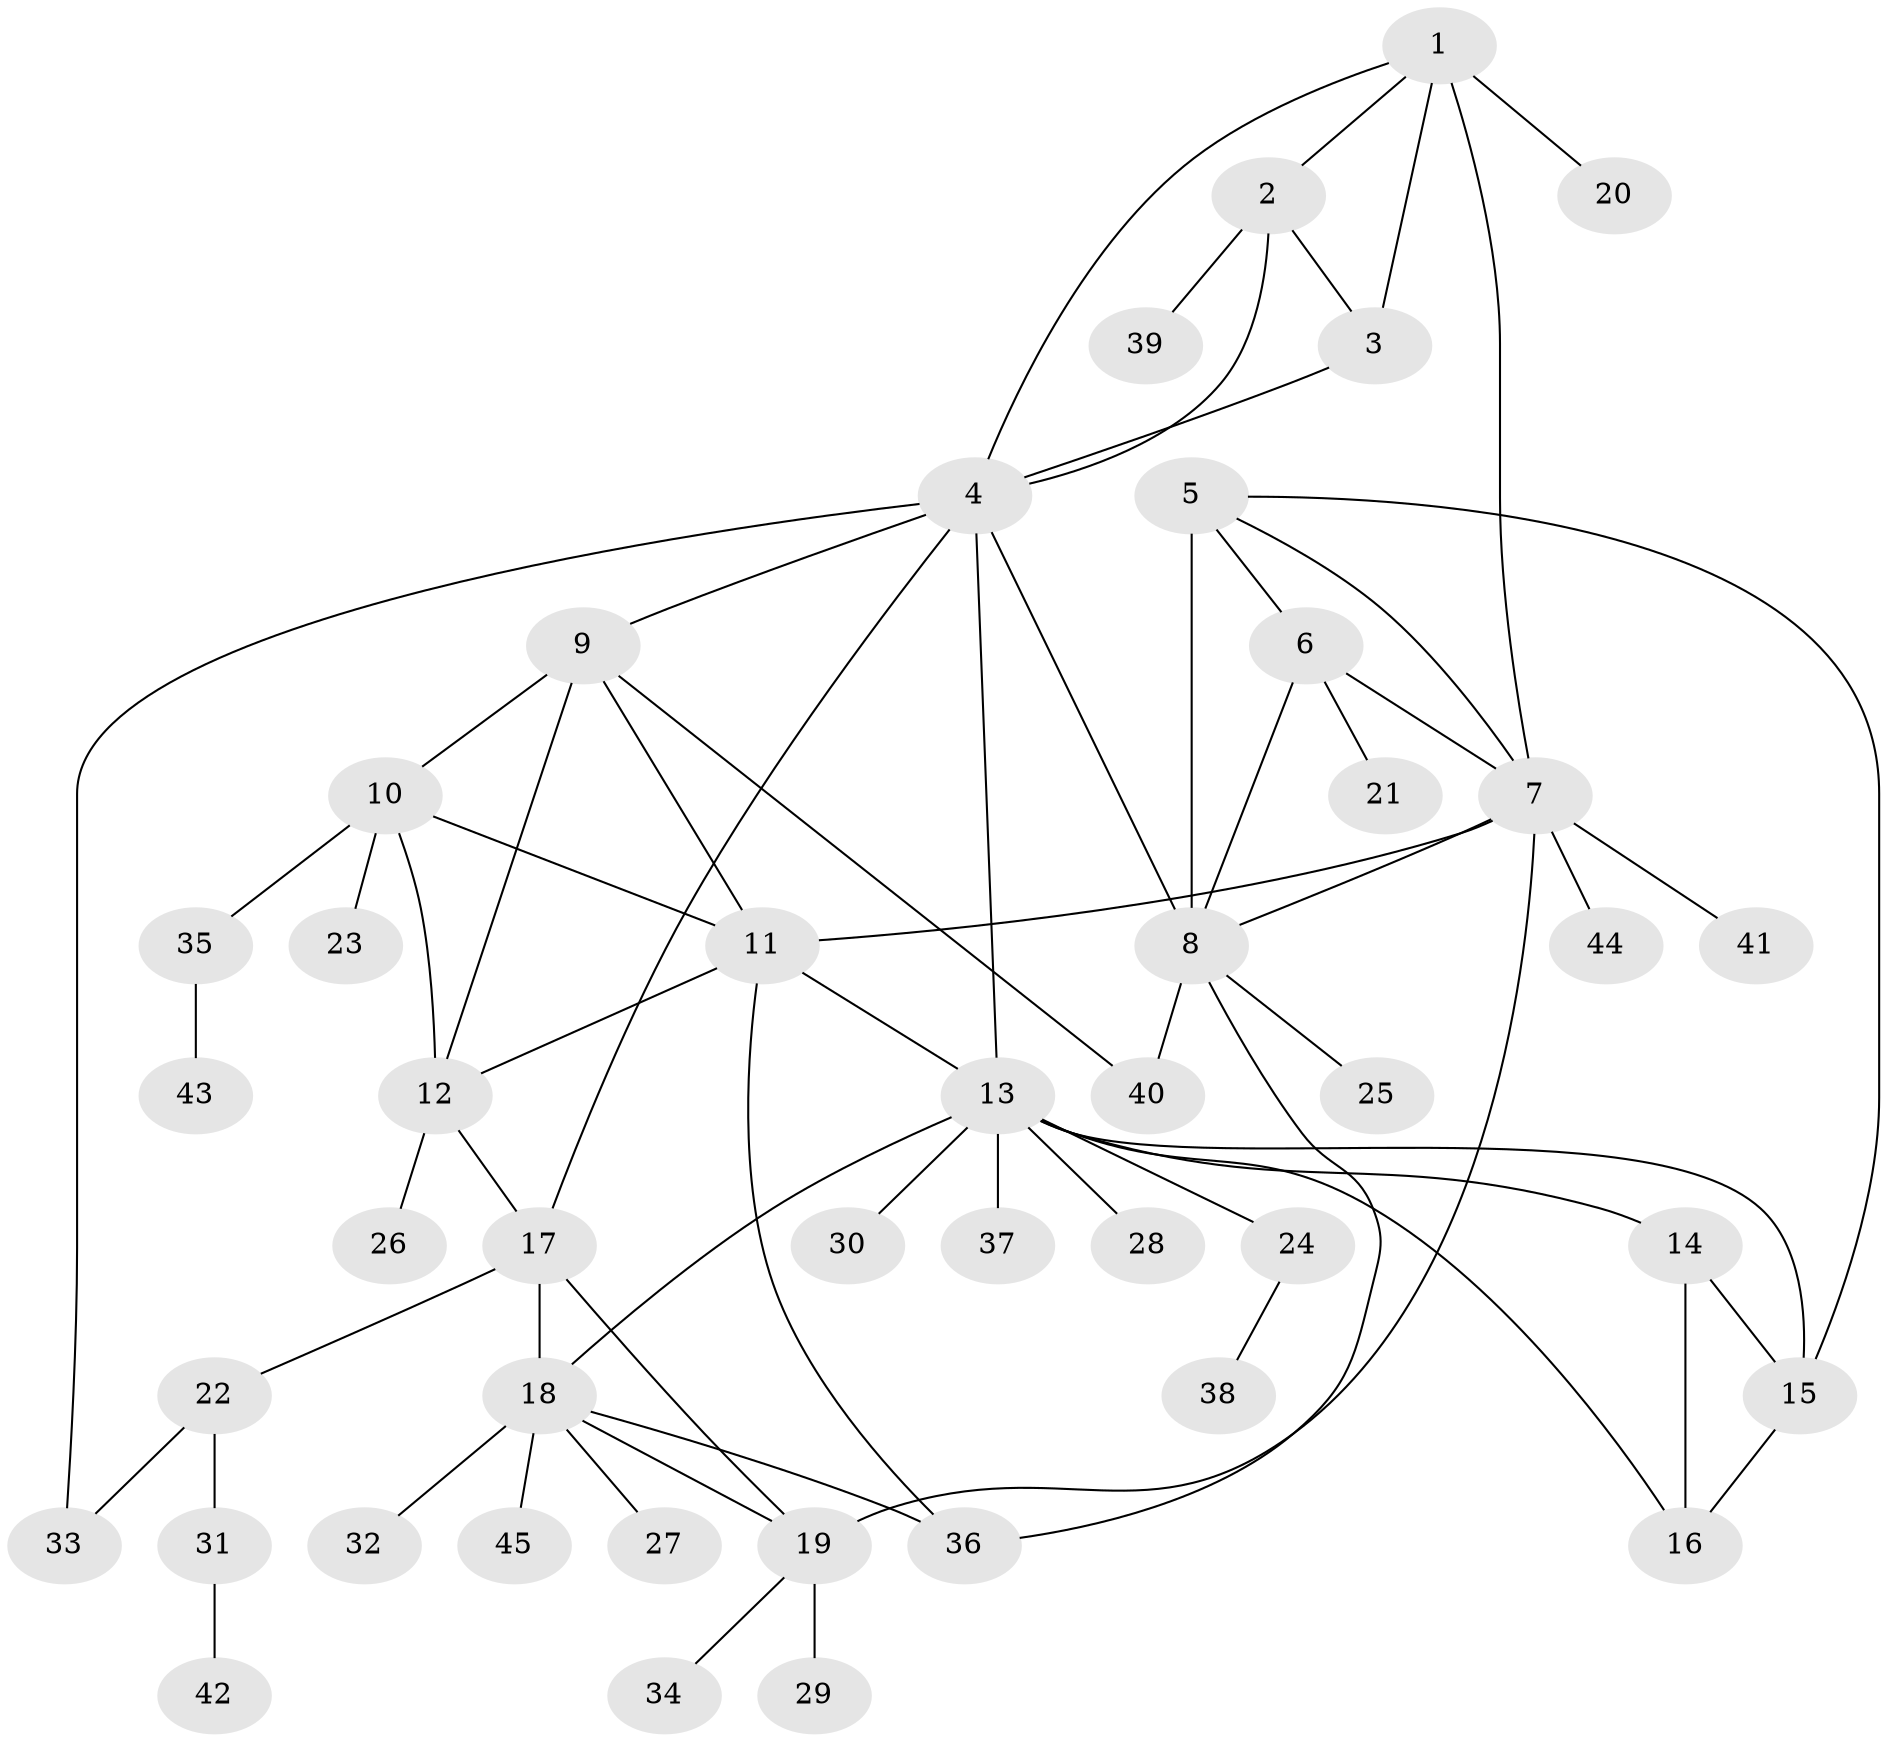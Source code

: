 // original degree distribution, {7: 0.044444444444444446, 5: 0.03333333333333333, 4: 0.03333333333333333, 9: 0.05555555555555555, 6: 0.022222222222222223, 11: 0.011111111111111112, 3: 0.1, 10: 0.011111111111111112, 1: 0.6, 2: 0.08888888888888889}
// Generated by graph-tools (version 1.1) at 2025/52/03/04/25 22:52:48]
// undirected, 45 vertices, 68 edges
graph export_dot {
  node [color=gray90,style=filled];
  1;
  2;
  3;
  4;
  5;
  6;
  7;
  8;
  9;
  10;
  11;
  12;
  13;
  14;
  15;
  16;
  17;
  18;
  19;
  20;
  21;
  22;
  23;
  24;
  25;
  26;
  27;
  28;
  29;
  30;
  31;
  32;
  33;
  34;
  35;
  36;
  37;
  38;
  39;
  40;
  41;
  42;
  43;
  44;
  45;
  1 -- 2 [weight=1.0];
  1 -- 3 [weight=1.0];
  1 -- 4 [weight=1.0];
  1 -- 7 [weight=1.0];
  1 -- 20 [weight=2.0];
  2 -- 3 [weight=1.0];
  2 -- 4 [weight=1.0];
  2 -- 39 [weight=1.0];
  3 -- 4 [weight=1.0];
  4 -- 8 [weight=1.0];
  4 -- 9 [weight=1.0];
  4 -- 13 [weight=1.0];
  4 -- 17 [weight=1.0];
  4 -- 33 [weight=1.0];
  5 -- 6 [weight=1.0];
  5 -- 7 [weight=1.0];
  5 -- 8 [weight=5.0];
  5 -- 15 [weight=1.0];
  6 -- 7 [weight=1.0];
  6 -- 8 [weight=1.0];
  6 -- 21 [weight=1.0];
  7 -- 8 [weight=1.0];
  7 -- 11 [weight=1.0];
  7 -- 19 [weight=1.0];
  7 -- 41 [weight=1.0];
  7 -- 44 [weight=1.0];
  8 -- 25 [weight=1.0];
  8 -- 36 [weight=1.0];
  8 -- 40 [weight=1.0];
  9 -- 10 [weight=1.0];
  9 -- 11 [weight=2.0];
  9 -- 12 [weight=1.0];
  9 -- 40 [weight=1.0];
  10 -- 11 [weight=1.0];
  10 -- 12 [weight=1.0];
  10 -- 23 [weight=2.0];
  10 -- 35 [weight=1.0];
  11 -- 12 [weight=1.0];
  11 -- 13 [weight=1.0];
  11 -- 36 [weight=1.0];
  12 -- 17 [weight=1.0];
  12 -- 26 [weight=4.0];
  13 -- 14 [weight=1.0];
  13 -- 15 [weight=1.0];
  13 -- 16 [weight=1.0];
  13 -- 18 [weight=1.0];
  13 -- 24 [weight=1.0];
  13 -- 28 [weight=1.0];
  13 -- 30 [weight=1.0];
  13 -- 37 [weight=1.0];
  14 -- 15 [weight=1.0];
  14 -- 16 [weight=4.0];
  15 -- 16 [weight=1.0];
  17 -- 18 [weight=2.0];
  17 -- 19 [weight=2.0];
  17 -- 22 [weight=1.0];
  18 -- 19 [weight=1.0];
  18 -- 27 [weight=1.0];
  18 -- 32 [weight=1.0];
  18 -- 36 [weight=1.0];
  18 -- 45 [weight=1.0];
  19 -- 29 [weight=4.0];
  19 -- 34 [weight=1.0];
  22 -- 31 [weight=1.0];
  22 -- 33 [weight=1.0];
  24 -- 38 [weight=1.0];
  31 -- 42 [weight=1.0];
  35 -- 43 [weight=1.0];
}
